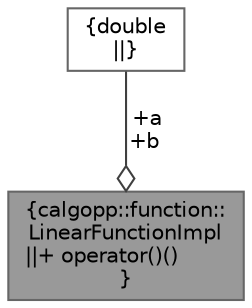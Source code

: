 digraph "calgopp::function::LinearFunctionImpl"
{
 // LATEX_PDF_SIZE
  bgcolor="transparent";
  edge [fontname=Helvetica,fontsize=10,labelfontname=Helvetica,labelfontsize=10];
  node [fontname=Helvetica,fontsize=10,shape=box,height=0.2,width=0.4];
  Node1 [label="{calgopp::function::\lLinearFunctionImpl\n||+ operator()()\l}",height=0.2,width=0.4,color="gray40", fillcolor="grey60", style="filled", fontcolor="black",tooltip=" "];
  Node2 -> Node1 [color="grey25",style="solid",label=" +a\n+b" ,arrowhead="odiamond"];
  Node2 [label="{double\n||}",height=0.2,width=0.4,color="gray40", fillcolor="white", style="filled",tooltip=" "];
}
